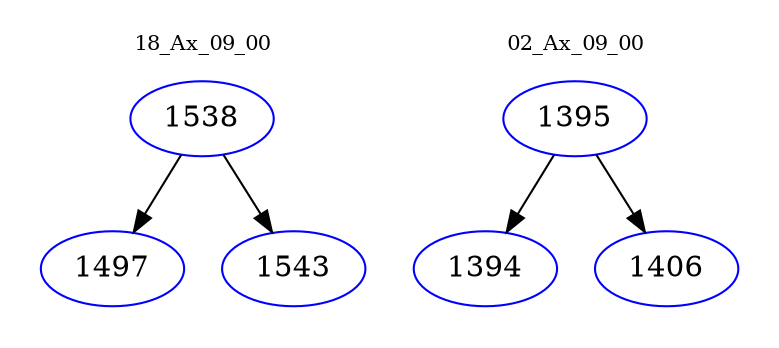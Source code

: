 digraph{
subgraph cluster_0 {
color = white
label = "18_Ax_09_00";
fontsize=10;
T0_1538 [label="1538", color="blue"]
T0_1538 -> T0_1497 [color="black"]
T0_1497 [label="1497", color="blue"]
T0_1538 -> T0_1543 [color="black"]
T0_1543 [label="1543", color="blue"]
}
subgraph cluster_1 {
color = white
label = "02_Ax_09_00";
fontsize=10;
T1_1395 [label="1395", color="blue"]
T1_1395 -> T1_1394 [color="black"]
T1_1394 [label="1394", color="blue"]
T1_1395 -> T1_1406 [color="black"]
T1_1406 [label="1406", color="blue"]
}
}
